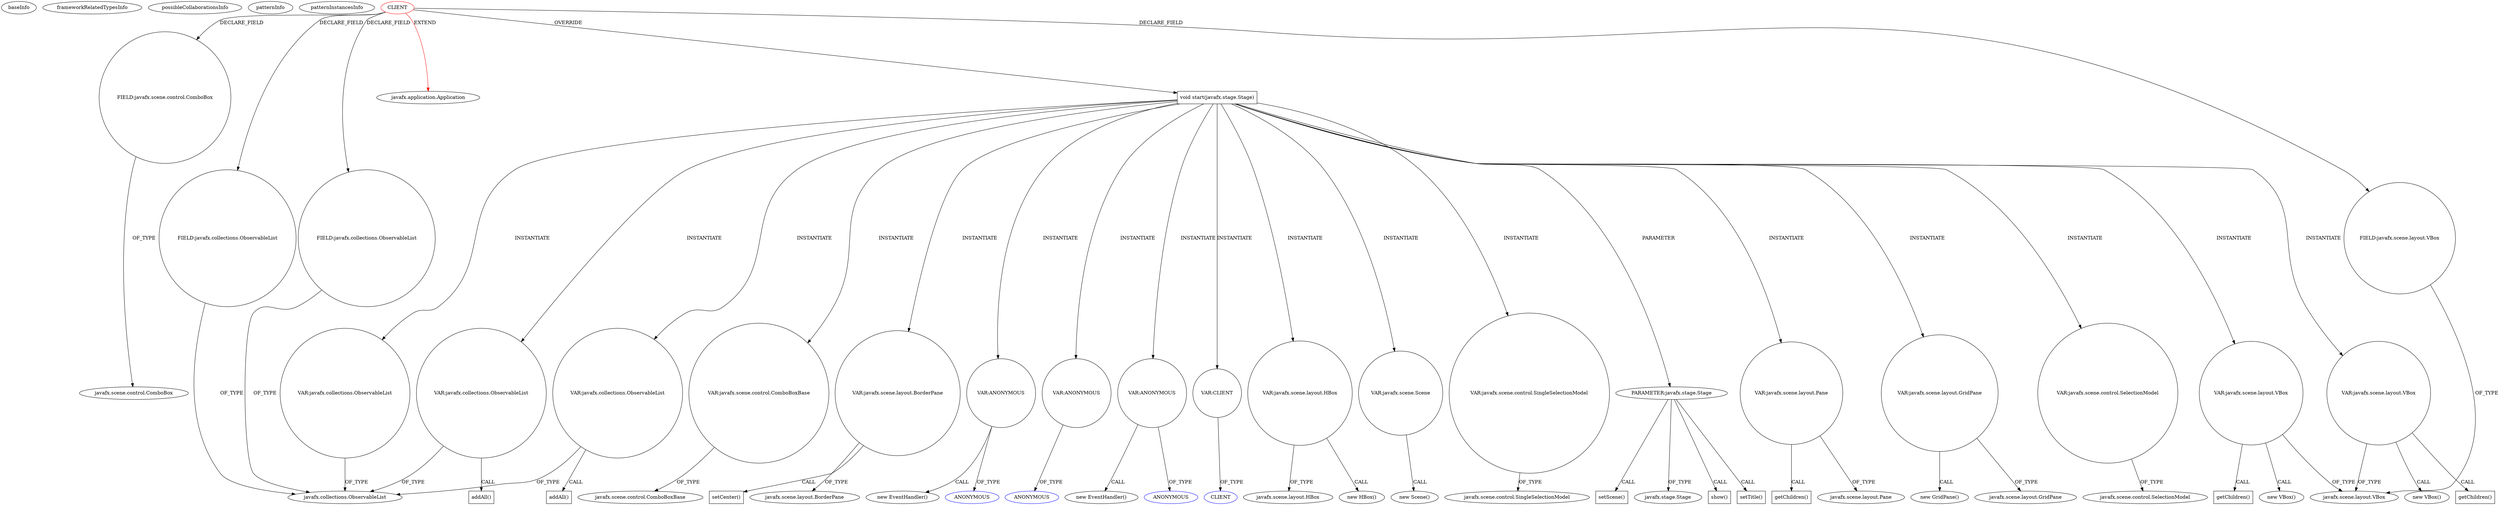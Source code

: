 digraph {
baseInfo[graphId=1153,category="pattern",isAnonymous=false,possibleRelation=false]
frameworkRelatedTypesInfo[0="javafx.application.Application"]
possibleCollaborationsInfo[]
patternInfo[frequency=2.0,patternRootClient=0]
patternInstancesInfo[0="Tsaru-Java-MP3-Visualizations~/Tsaru-Java-MP3-Visualizations/Java-MP3-Visualizations-master/mp3 Visualization/src/VisualizationInterface.java~VisualizationInterface~1511",1="empollondefisica-PlanetGame~/empollondefisica-PlanetGame/PlanetGame-master/src/testing/Testing.java~Testing~2645"]
157[label="javafx.scene.control.ComboBoxBase",vertexType="FRAMEWORK_CLASS_TYPE",isFrameworkType=false]
155[label="VAR:javafx.scene.control.ComboBoxBase",vertexType="VARIABLE_EXPRESION",isFrameworkType=false,shape=circle]
39[label="void start(javafx.stage.Stage)",vertexType="OVERRIDING_METHOD_DECLARATION",isFrameworkType=false,shape=box]
175[label="VAR:javafx.scene.layout.BorderPane",vertexType="VARIABLE_EXPRESION",isFrameworkType=false,shape=circle]
0[label="CLIENT",vertexType="ROOT_CLIENT_CLASS_DECLARATION",isFrameworkType=false,color=red]
40[label="PARAMETER:javafx.stage.Stage",vertexType="PARAMETER_DECLARATION",isFrameworkType=false]
192[label="VAR:javafx.scene.layout.Pane",vertexType="VARIABLE_EXPRESION",isFrameworkType=false,shape=circle]
48[label="VAR:javafx.scene.layout.GridPane",vertexType="VARIABLE_EXPRESION",isFrameworkType=false,shape=circle]
165[label="VAR:javafx.scene.control.SelectionModel",vertexType="VARIABLE_EXPRESION",isFrameworkType=false,shape=circle]
65[label="VAR:javafx.scene.layout.VBox",vertexType="VARIABLE_EXPRESION",isFrameworkType=false,shape=circle]
68[label="VAR:javafx.scene.layout.VBox",vertexType="VARIABLE_EXPRESION",isFrameworkType=false,shape=circle]
11[label="javafx.scene.layout.BorderPane",vertexType="FRAMEWORK_CLASS_TYPE",isFrameworkType=false]
107[label="VAR:ANONYMOUS",vertexType="VARIABLE_EXPRESION",isFrameworkType=false,shape=circle]
159[label="VAR:ANONYMOUS",vertexType="VARIABLE_EXPRESION",isFrameworkType=false,shape=circle]
140[label="VAR:ANONYMOUS",vertexType="VARIABLE_EXPRESION",isFrameworkType=false,shape=circle]
194[label="javafx.scene.layout.Pane",vertexType="FRAMEWORK_CLASS_TYPE",isFrameworkType=false]
31[label="FIELD:javafx.scene.control.ComboBox",vertexType="FIELD_DECLARATION",isFrameworkType=false,shape=circle]
32[label="javafx.scene.control.ComboBox",vertexType="FRAMEWORK_CLASS_TYPE",isFrameworkType=false]
30[label="javafx.stage.Stage",vertexType="FRAMEWORK_CLASS_TYPE",isFrameworkType=false]
1[label="javafx.application.Application",vertexType="FRAMEWORK_CLASS_TYPE",isFrameworkType=false]
67[label="new VBox()",vertexType="CONSTRUCTOR_CALL",isFrameworkType=false]
64[label="new VBox()",vertexType="CONSTRUCTOR_CALL",isFrameworkType=false]
21[label="javafx.scene.layout.VBox",vertexType="FRAMEWORK_CLASS_TYPE",isFrameworkType=false]
59[label="VAR:javafx.collections.ObservableList",vertexType="VARIABLE_EXPRESION",isFrameworkType=false,shape=circle]
81[label="VAR:javafx.collections.ObservableList",vertexType="VARIABLE_EXPRESION",isFrameworkType=false,shape=circle]
94[label="VAR:javafx.collections.ObservableList",vertexType="VARIABLE_EXPRESION",isFrameworkType=false,shape=circle]
160[label="ANONYMOUS",vertexType="REFERENCE_ANONYMOUS_DECLARATION",isFrameworkType=false,color=blue]
141[label="ANONYMOUS",vertexType="REFERENCE_ANONYMOUS_DECLARATION",isFrameworkType=false,color=blue]
108[label="ANONYMOUS",vertexType="REFERENCE_ANONYMOUS_DECLARATION",isFrameworkType=false,color=blue]
139[label="new EventHandler()",vertexType="CONSTRUCTOR_CALL",isFrameworkType=false]
106[label="new EventHandler()",vertexType="CONSTRUCTOR_CALL",isFrameworkType=false]
13[label="javafx.collections.ObservableList",vertexType="FRAMEWORK_INTERFACE_TYPE",isFrameworkType=false]
120[label="VAR:CLIENT",vertexType="VARIABLE_EXPRESION",isFrameworkType=false,shape=circle]
35[label="FIELD:javafx.collections.ObservableList",vertexType="FIELD_DECLARATION",isFrameworkType=false,shape=circle]
12[label="FIELD:javafx.collections.ObservableList",vertexType="FIELD_DECLARATION",isFrameworkType=false,shape=circle]
203[label="show()",vertexType="INSIDE_CALL",isFrameworkType=false,shape=box]
193[label="getChildren()",vertexType="INSIDE_CALL",isFrameworkType=false,shape=box]
103[label="getChildren()",vertexType="INSIDE_CALL",isFrameworkType=false,shape=box]
77[label="getChildren()",vertexType="INSIDE_CALL",isFrameworkType=false,shape=box]
167[label="javafx.scene.control.SelectionModel",vertexType="FRAMEWORK_CLASS_TYPE",isFrameworkType=false]
57[label="VAR:javafx.scene.layout.HBox",vertexType="VARIABLE_EXPRESION",isFrameworkType=false,shape=circle]
56[label="new HBox()",vertexType="CONSTRUCTOR_CALL",isFrameworkType=false]
58[label="javafx.scene.layout.HBox",vertexType="FRAMEWORK_CLASS_TYPE",isFrameworkType=false]
49[label="javafx.scene.layout.GridPane",vertexType="FRAMEWORK_CLASS_TYPE",isFrameworkType=false]
43[label="setTitle()",vertexType="INSIDE_CALL",isFrameworkType=false,shape=box]
27[label="CLIENT",vertexType="REFERENCE_CLIENT_CLASS_DECLARATION",isFrameworkType=false,color=blue]
191[label="setCenter()",vertexType="INSIDE_CALL",isFrameworkType=false,shape=box]
20[label="FIELD:javafx.scene.layout.VBox",vertexType="FIELD_DECLARATION",isFrameworkType=false,shape=circle]
45[label="VAR:javafx.scene.Scene",vertexType="VARIABLE_EXPRESION",isFrameworkType=false,shape=circle]
44[label="new Scene()",vertexType="CONSTRUCTOR_CALL",isFrameworkType=false]
197[label="VAR:javafx.scene.control.SingleSelectionModel",vertexType="VARIABLE_EXPRESION",isFrameworkType=false,shape=circle]
199[label="javafx.scene.control.SingleSelectionModel",vertexType="FRAMEWORK_CLASS_TYPE",isFrameworkType=false]
47[label="new GridPane()",vertexType="CONSTRUCTOR_CALL",isFrameworkType=false]
196[label="setScene()",vertexType="INSIDE_CALL",isFrameworkType=false,shape=box]
95[label="addAll()",vertexType="INSIDE_CALL",isFrameworkType=false,shape=box]
82[label="addAll()",vertexType="INSIDE_CALL",isFrameworkType=false,shape=box]
120->27[label="OF_TYPE"]
0->1[label="EXTEND",color=red]
39->107[label="INSTANTIATE"]
39->59[label="INSTANTIATE"]
40->43[label="CALL"]
39->140[label="INSTANTIATE"]
165->167[label="OF_TYPE"]
39->68[label="INSTANTIATE"]
140->141[label="OF_TYPE"]
31->32[label="OF_TYPE"]
39->197[label="INSTANTIATE"]
39->65[label="INSTANTIATE"]
175->11[label="OF_TYPE"]
107->108[label="OF_TYPE"]
197->199[label="OF_TYPE"]
39->165[label="INSTANTIATE"]
94->13[label="OF_TYPE"]
20->21[label="OF_TYPE"]
39->40[label="PARAMETER"]
155->157[label="OF_TYPE"]
39->94[label="INSTANTIATE"]
39->57[label="INSTANTIATE"]
81->82[label="CALL"]
68->21[label="OF_TYPE"]
57->58[label="OF_TYPE"]
68->67[label="CALL"]
68->77[label="CALL"]
0->39[label="OVERRIDE"]
40->30[label="OF_TYPE"]
0->12[label="DECLARE_FIELD"]
0->31[label="DECLARE_FIELD"]
57->56[label="CALL"]
59->13[label="OF_TYPE"]
175->191[label="CALL"]
65->21[label="OF_TYPE"]
140->139[label="CALL"]
39->48[label="INSTANTIATE"]
35->13[label="OF_TYPE"]
107->106[label="CALL"]
40->203[label="CALL"]
39->192[label="INSTANTIATE"]
48->47[label="CALL"]
39->81[label="INSTANTIATE"]
159->160[label="OF_TYPE"]
45->44[label="CALL"]
94->95[label="CALL"]
39->155[label="INSTANTIATE"]
65->103[label="CALL"]
0->35[label="DECLARE_FIELD"]
81->13[label="OF_TYPE"]
39->120[label="INSTANTIATE"]
0->20[label="DECLARE_FIELD"]
39->175[label="INSTANTIATE"]
39->45[label="INSTANTIATE"]
192->194[label="OF_TYPE"]
39->159[label="INSTANTIATE"]
12->13[label="OF_TYPE"]
65->64[label="CALL"]
40->196[label="CALL"]
192->193[label="CALL"]
48->49[label="OF_TYPE"]
}
